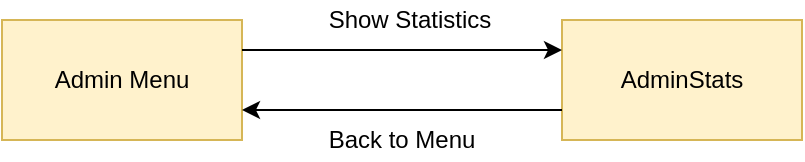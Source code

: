 <mxfile version="13.2.1" type="device"><diagram id="YD9cWy9thest8UL_ogFR" name="Page-1"><mxGraphModel dx="1422" dy="735" grid="1" gridSize="10" guides="1" tooltips="1" connect="1" arrows="1" fold="1" page="1" pageScale="1" pageWidth="827" pageHeight="1169" math="0" shadow="0"><root><mxCell id="0"/><mxCell id="1" parent="0"/><mxCell id="c-apaZNXZObehJOKL0mA-1" value="Admin Menu" style="rounded=0;whiteSpace=wrap;html=1;fillColor=#fff2cc;strokeColor=#d6b656;" vertex="1" parent="1"><mxGeometry x="160" y="240" width="120" height="60" as="geometry"/></mxCell><mxCell id="c-apaZNXZObehJOKL0mA-2" value="AdminStats" style="rounded=0;whiteSpace=wrap;html=1;fillColor=#fff2cc;strokeColor=#d6b656;" vertex="1" parent="1"><mxGeometry x="440" y="240" width="120" height="60" as="geometry"/></mxCell><mxCell id="c-apaZNXZObehJOKL0mA-3" value="" style="endArrow=classic;html=1;exitX=1;exitY=0.25;exitDx=0;exitDy=0;entryX=0;entryY=0.25;entryDx=0;entryDy=0;" edge="1" parent="1" source="c-apaZNXZObehJOKL0mA-1" target="c-apaZNXZObehJOKL0mA-2"><mxGeometry width="50" height="50" relative="1" as="geometry"><mxPoint x="390" y="400" as="sourcePoint"/><mxPoint x="440" y="350" as="targetPoint"/></mxGeometry></mxCell><mxCell id="c-apaZNXZObehJOKL0mA-4" value="" style="endArrow=classic;html=1;exitX=0;exitY=0.75;exitDx=0;exitDy=0;entryX=1;entryY=0.75;entryDx=0;entryDy=0;" edge="1" parent="1" source="c-apaZNXZObehJOKL0mA-2" target="c-apaZNXZObehJOKL0mA-1"><mxGeometry width="50" height="50" relative="1" as="geometry"><mxPoint x="390" y="400" as="sourcePoint"/><mxPoint x="440" y="350" as="targetPoint"/></mxGeometry></mxCell><mxCell id="c-apaZNXZObehJOKL0mA-5" value="Show Statistics" style="text;html=1;strokeColor=none;fillColor=none;align=center;verticalAlign=middle;whiteSpace=wrap;rounded=0;" vertex="1" parent="1"><mxGeometry x="314" y="230" width="100" height="20" as="geometry"/></mxCell><mxCell id="c-apaZNXZObehJOKL0mA-6" value="&lt;div&gt;Back to Menu&lt;/div&gt;" style="text;html=1;strokeColor=none;fillColor=none;align=center;verticalAlign=middle;whiteSpace=wrap;rounded=0;" vertex="1" parent="1"><mxGeometry x="310" y="290" width="100" height="20" as="geometry"/></mxCell></root></mxGraphModel></diagram></mxfile>